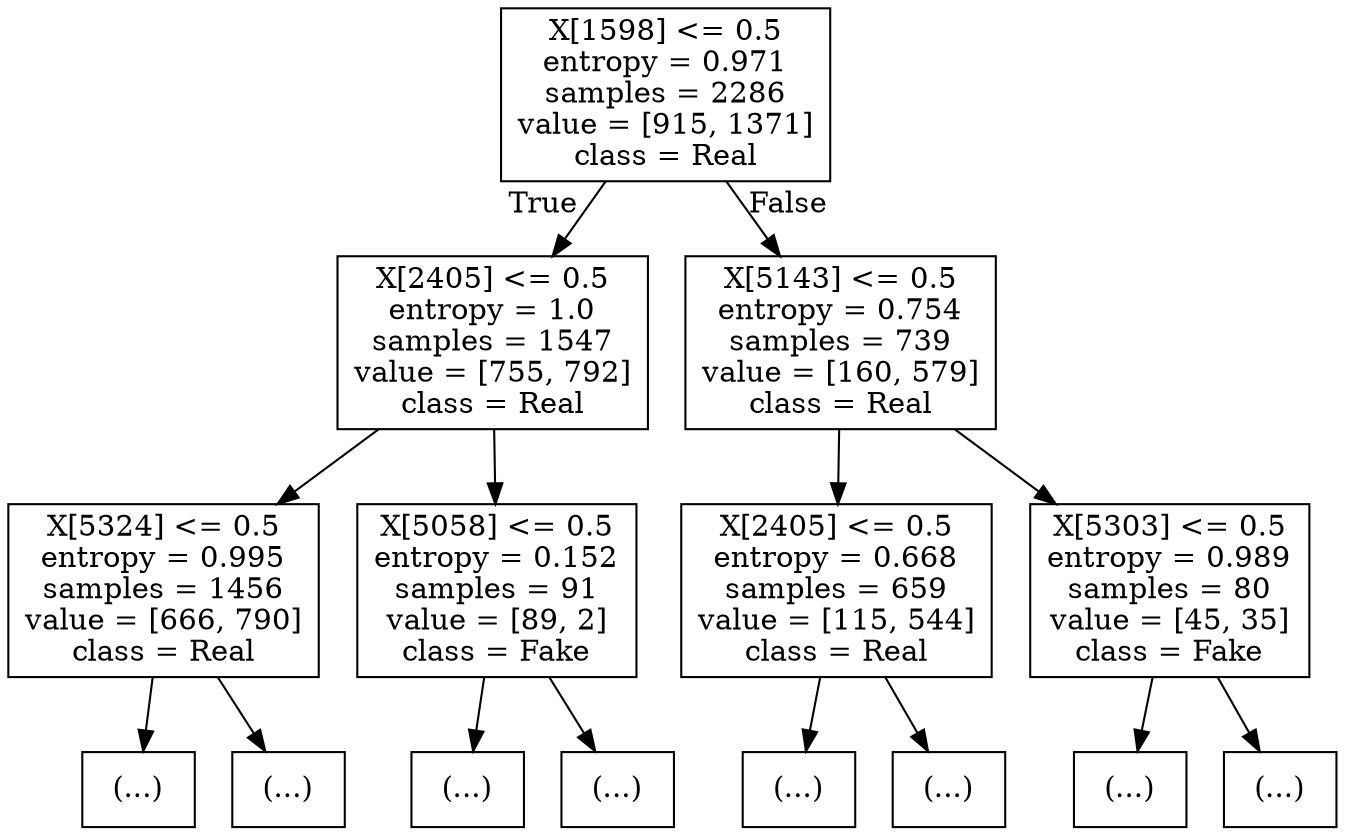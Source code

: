 digraph Tree {
node [shape=box] ;
0 [label="X[1598] <= 0.5\nentropy = 0.971\nsamples = 2286\nvalue = [915, 1371]\nclass = Real"] ;
1 [label="X[2405] <= 0.5\nentropy = 1.0\nsamples = 1547\nvalue = [755, 792]\nclass = Real"] ;
0 -> 1 [labeldistance=2.5, labelangle=45, headlabel="True"] ;
2 [label="X[5324] <= 0.5\nentropy = 0.995\nsamples = 1456\nvalue = [666, 790]\nclass = Real"] ;
1 -> 2 ;
3 [label="(...)"] ;
2 -> 3 ;
376 [label="(...)"] ;
2 -> 376 ;
381 [label="X[5058] <= 0.5\nentropy = 0.152\nsamples = 91\nvalue = [89, 2]\nclass = Fake"] ;
1 -> 381 ;
382 [label="(...)"] ;
381 -> 382 ;
389 [label="(...)"] ;
381 -> 389 ;
390 [label="X[5143] <= 0.5\nentropy = 0.754\nsamples = 739\nvalue = [160, 579]\nclass = Real"] ;
0 -> 390 [labeldistance=2.5, labelangle=-45, headlabel="False"] ;
391 [label="X[2405] <= 0.5\nentropy = 0.668\nsamples = 659\nvalue = [115, 544]\nclass = Real"] ;
390 -> 391 ;
392 [label="(...)"] ;
391 -> 392 ;
551 [label="(...)"] ;
391 -> 551 ;
566 [label="X[5303] <= 0.5\nentropy = 0.989\nsamples = 80\nvalue = [45, 35]\nclass = Fake"] ;
390 -> 566 ;
567 [label="(...)"] ;
566 -> 567 ;
568 [label="(...)"] ;
566 -> 568 ;
}